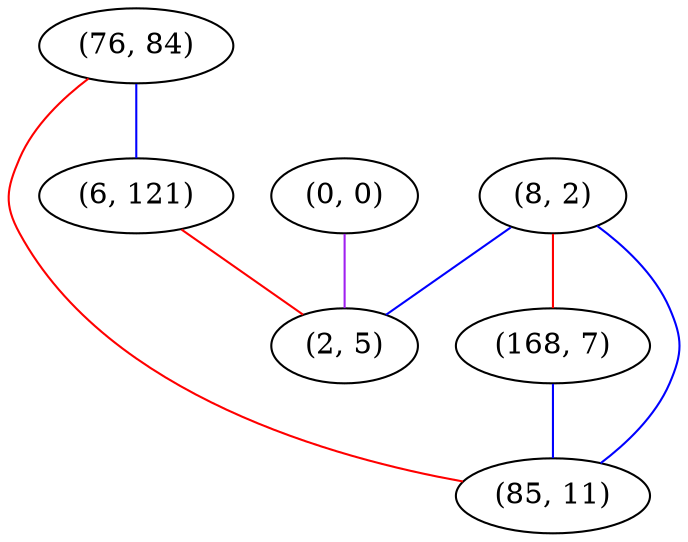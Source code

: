 graph "" {
"(76, 84)";
"(8, 2)";
"(6, 121)";
"(0, 0)";
"(168, 7)";
"(85, 11)";
"(2, 5)";
"(76, 84)" -- "(6, 121)"  [color=blue, key=0, weight=3];
"(76, 84)" -- "(85, 11)"  [color=red, key=0, weight=1];
"(8, 2)" -- "(2, 5)"  [color=blue, key=0, weight=3];
"(8, 2)" -- "(168, 7)"  [color=red, key=0, weight=1];
"(8, 2)" -- "(85, 11)"  [color=blue, key=0, weight=3];
"(6, 121)" -- "(2, 5)"  [color=red, key=0, weight=1];
"(0, 0)" -- "(2, 5)"  [color=purple, key=0, weight=4];
"(168, 7)" -- "(85, 11)"  [color=blue, key=0, weight=3];
}
